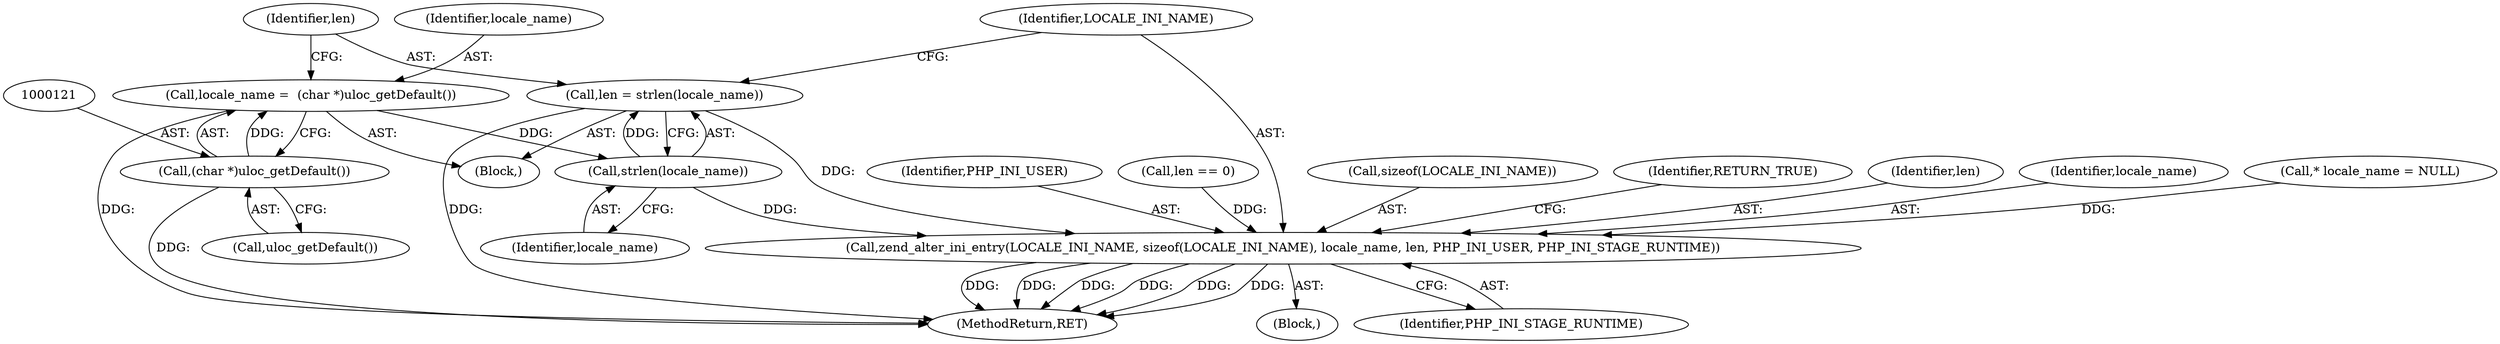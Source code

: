 digraph "1_php-src_97eff7eb57fc2320c267a949cffd622c38712484?w=1_13@API" {
"1000123" [label="(Call,len = strlen(locale_name))"];
"1000125" [label="(Call,strlen(locale_name))"];
"1000118" [label="(Call,locale_name =  (char *)uloc_getDefault())"];
"1000120" [label="(Call,(char *)uloc_getDefault())"];
"1000127" [label="(Call,zend_alter_ini_entry(LOCALE_INI_NAME, sizeof(LOCALE_INI_NAME), locale_name, len, PHP_INI_USER, PHP_INI_STAGE_RUNTIME))"];
"1000133" [label="(Identifier,PHP_INI_USER)"];
"1000124" [label="(Identifier,len)"];
"1000114" [label="(Call,len == 0)"];
"1000128" [label="(Identifier,LOCALE_INI_NAME)"];
"1000134" [label="(Identifier,PHP_INI_STAGE_RUNTIME)"];
"1000118" [label="(Call,locale_name =  (char *)uloc_getDefault())"];
"1000123" [label="(Call,len = strlen(locale_name))"];
"1000125" [label="(Call,strlen(locale_name))"];
"1000119" [label="(Identifier,locale_name)"];
"1000120" [label="(Call,(char *)uloc_getDefault())"];
"1000129" [label="(Call,sizeof(LOCALE_INI_NAME))"];
"1000127" [label="(Call,zend_alter_ini_entry(LOCALE_INI_NAME, sizeof(LOCALE_INI_NAME), locale_name, len, PHP_INI_USER, PHP_INI_STAGE_RUNTIME))"];
"1000126" [label="(Identifier,locale_name)"];
"1000117" [label="(Block,)"];
"1000135" [label="(Identifier,RETURN_TRUE)"];
"1000102" [label="(Block,)"];
"1000132" [label="(Identifier,len)"];
"1000122" [label="(Call,uloc_getDefault())"];
"1000131" [label="(Identifier,locale_name)"];
"1000104" [label="(Call,* locale_name = NULL)"];
"1000136" [label="(MethodReturn,RET)"];
"1000123" -> "1000117"  [label="AST: "];
"1000123" -> "1000125"  [label="CFG: "];
"1000124" -> "1000123"  [label="AST: "];
"1000125" -> "1000123"  [label="AST: "];
"1000128" -> "1000123"  [label="CFG: "];
"1000123" -> "1000136"  [label="DDG: "];
"1000125" -> "1000123"  [label="DDG: "];
"1000123" -> "1000127"  [label="DDG: "];
"1000125" -> "1000126"  [label="CFG: "];
"1000126" -> "1000125"  [label="AST: "];
"1000118" -> "1000125"  [label="DDG: "];
"1000125" -> "1000127"  [label="DDG: "];
"1000118" -> "1000117"  [label="AST: "];
"1000118" -> "1000120"  [label="CFG: "];
"1000119" -> "1000118"  [label="AST: "];
"1000120" -> "1000118"  [label="AST: "];
"1000124" -> "1000118"  [label="CFG: "];
"1000118" -> "1000136"  [label="DDG: "];
"1000120" -> "1000118"  [label="DDG: "];
"1000120" -> "1000122"  [label="CFG: "];
"1000121" -> "1000120"  [label="AST: "];
"1000122" -> "1000120"  [label="AST: "];
"1000120" -> "1000136"  [label="DDG: "];
"1000127" -> "1000102"  [label="AST: "];
"1000127" -> "1000134"  [label="CFG: "];
"1000128" -> "1000127"  [label="AST: "];
"1000129" -> "1000127"  [label="AST: "];
"1000131" -> "1000127"  [label="AST: "];
"1000132" -> "1000127"  [label="AST: "];
"1000133" -> "1000127"  [label="AST: "];
"1000134" -> "1000127"  [label="AST: "];
"1000135" -> "1000127"  [label="CFG: "];
"1000127" -> "1000136"  [label="DDG: "];
"1000127" -> "1000136"  [label="DDG: "];
"1000127" -> "1000136"  [label="DDG: "];
"1000127" -> "1000136"  [label="DDG: "];
"1000127" -> "1000136"  [label="DDG: "];
"1000127" -> "1000136"  [label="DDG: "];
"1000104" -> "1000127"  [label="DDG: "];
"1000114" -> "1000127"  [label="DDG: "];
}
